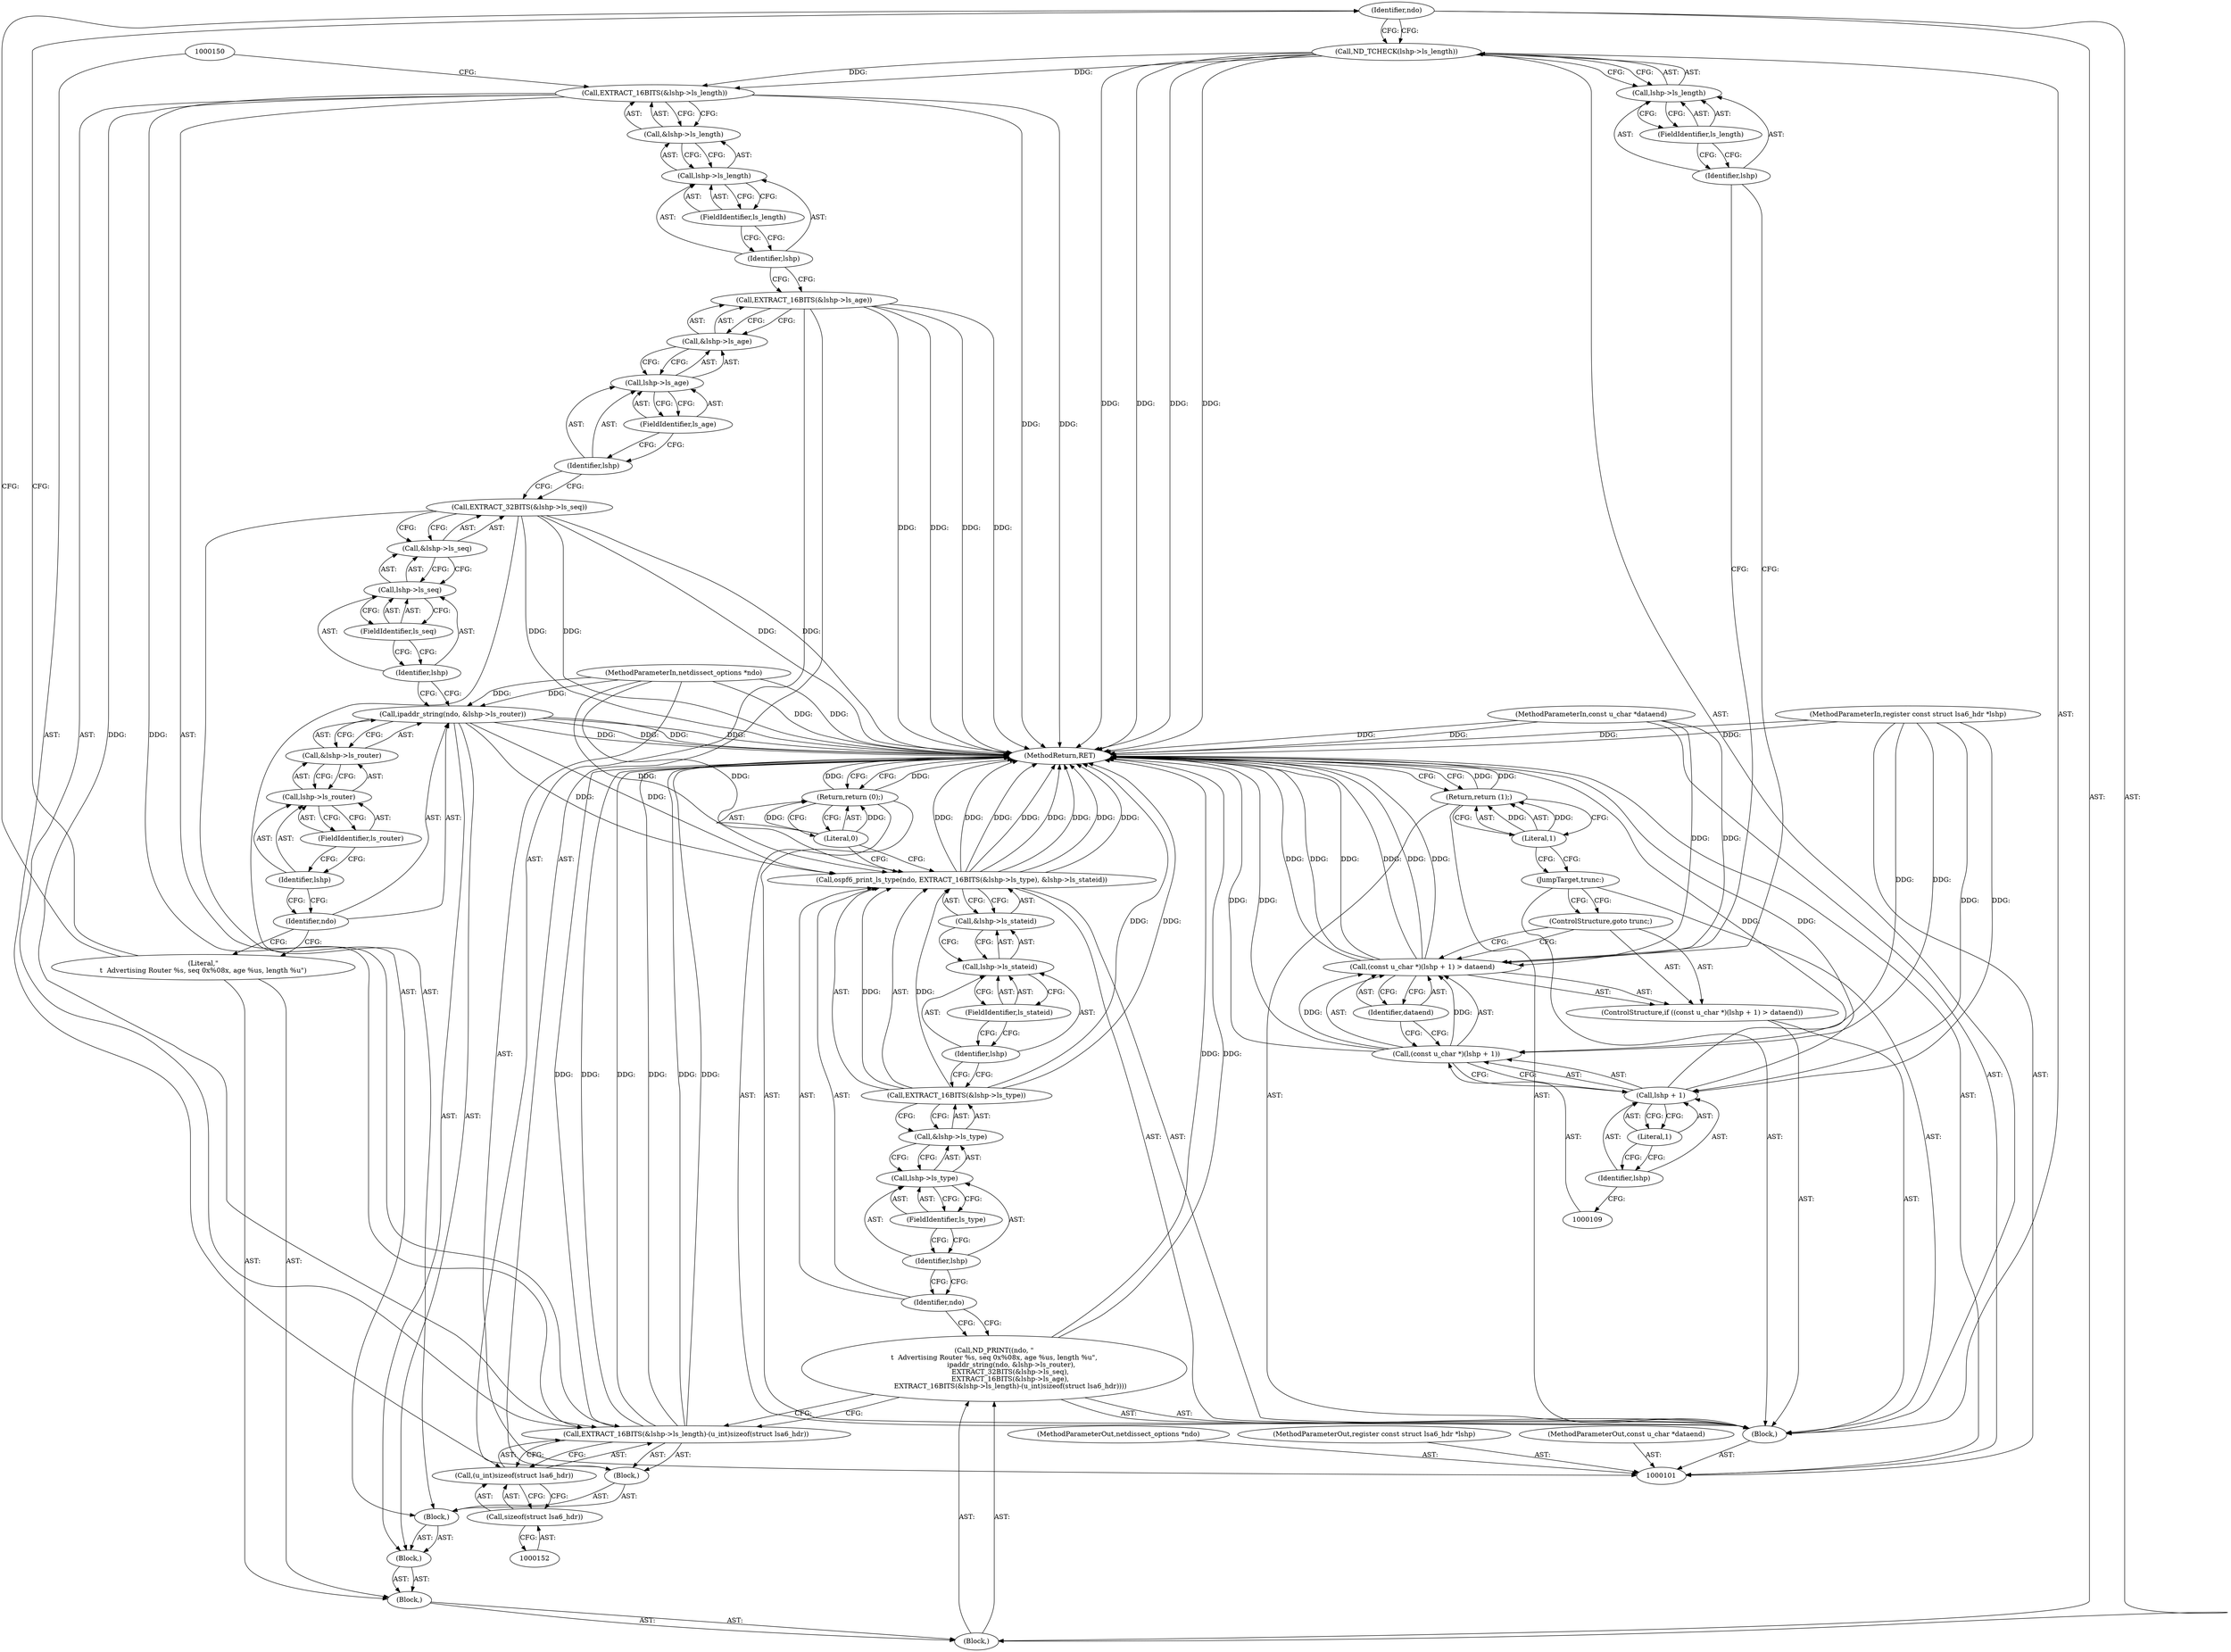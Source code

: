 digraph "0_tcpdump_e01c9bf76740802025c9328901b55ee4a0c49ed6" {
"1000169" [label="(MethodReturn,RET)"];
"1000102" [label="(MethodParameterIn,netdissect_options *ndo)"];
"1000238" [label="(MethodParameterOut,netdissect_options *ndo)"];
"1000131" [label="(Block,)"];
"1000132" [label="(Call,EXTRACT_32BITS(&lshp->ls_seq))"];
"1000133" [label="(Call,&lshp->ls_seq)"];
"1000134" [label="(Call,lshp->ls_seq)"];
"1000135" [label="(Identifier,lshp)"];
"1000136" [label="(FieldIdentifier,ls_seq)"];
"1000137" [label="(Block,)"];
"1000138" [label="(Call,EXTRACT_16BITS(&lshp->ls_age))"];
"1000139" [label="(Call,&lshp->ls_age)"];
"1000140" [label="(Call,lshp->ls_age)"];
"1000141" [label="(Identifier,lshp)"];
"1000142" [label="(FieldIdentifier,ls_age)"];
"1000143" [label="(Call,EXTRACT_16BITS(&lshp->ls_length)-(u_int)sizeof(struct lsa6_hdr))"];
"1000144" [label="(Call,EXTRACT_16BITS(&lshp->ls_length))"];
"1000145" [label="(Call,&lshp->ls_length)"];
"1000146" [label="(Call,lshp->ls_length)"];
"1000147" [label="(Identifier,lshp)"];
"1000148" [label="(FieldIdentifier,ls_length)"];
"1000149" [label="(Call,(u_int)sizeof(struct lsa6_hdr))"];
"1000151" [label="(Call,sizeof(struct lsa6_hdr))"];
"1000153" [label="(Call,ospf6_print_ls_type(ndo, EXTRACT_16BITS(&lshp->ls_type), &lshp->ls_stateid))"];
"1000154" [label="(Identifier,ndo)"];
"1000155" [label="(Call,EXTRACT_16BITS(&lshp->ls_type))"];
"1000156" [label="(Call,&lshp->ls_type)"];
"1000157" [label="(Call,lshp->ls_type)"];
"1000158" [label="(Identifier,lshp)"];
"1000159" [label="(FieldIdentifier,ls_type)"];
"1000160" [label="(Call,&lshp->ls_stateid)"];
"1000161" [label="(Call,lshp->ls_stateid)"];
"1000162" [label="(Identifier,lshp)"];
"1000163" [label="(FieldIdentifier,ls_stateid)"];
"1000164" [label="(Return,return (0);)"];
"1000165" [label="(Literal,0)"];
"1000166" [label="(JumpTarget,trunc:)"];
"1000167" [label="(Return,return (1);)"];
"1000168" [label="(Literal,1)"];
"1000103" [label="(MethodParameterIn,register const struct lsa6_hdr *lshp)"];
"1000239" [label="(MethodParameterOut,register const struct lsa6_hdr *lshp)"];
"1000104" [label="(MethodParameterIn,const u_char *dataend)"];
"1000240" [label="(MethodParameterOut,const u_char *dataend)"];
"1000105" [label="(Block,)"];
"1000106" [label="(ControlStructure,if ((const u_char *)(lshp + 1) > dataend))"];
"1000110" [label="(Call,lshp + 1)"];
"1000111" [label="(Identifier,lshp)"];
"1000112" [label="(Literal,1)"];
"1000113" [label="(Identifier,dataend)"];
"1000107" [label="(Call,(const u_char *)(lshp + 1) > dataend)"];
"1000108" [label="(Call,(const u_char *)(lshp + 1))"];
"1000114" [label="(ControlStructure,goto trunc;)"];
"1000115" [label="(Call,ND_TCHECK(lshp->ls_length))"];
"1000116" [label="(Call,lshp->ls_length)"];
"1000117" [label="(Identifier,lshp)"];
"1000118" [label="(FieldIdentifier,ls_length)"];
"1000120" [label="(Block,)"];
"1000121" [label="(Identifier,ndo)"];
"1000122" [label="(Block,)"];
"1000123" [label="(Literal,\"\n\t  Advertising Router %s, seq 0x%08x, age %us, length %u\")"];
"1000119" [label="(Call,ND_PRINT((ndo, \"\n\t  Advertising Router %s, seq 0x%08x, age %us, length %u\",\n                ipaddr_string(ndo, &lshp->ls_router),\n               EXTRACT_32BITS(&lshp->ls_seq),\n               EXTRACT_16BITS(&lshp->ls_age),\n               EXTRACT_16BITS(&lshp->ls_length)-(u_int)sizeof(struct lsa6_hdr))))"];
"1000124" [label="(Block,)"];
"1000125" [label="(Call,ipaddr_string(ndo, &lshp->ls_router))"];
"1000126" [label="(Identifier,ndo)"];
"1000127" [label="(Call,&lshp->ls_router)"];
"1000128" [label="(Call,lshp->ls_router)"];
"1000129" [label="(Identifier,lshp)"];
"1000130" [label="(FieldIdentifier,ls_router)"];
"1000169" -> "1000101"  [label="AST: "];
"1000169" -> "1000164"  [label="CFG: "];
"1000169" -> "1000167"  [label="CFG: "];
"1000125" -> "1000169"  [label="DDG: "];
"1000125" -> "1000169"  [label="DDG: "];
"1000107" -> "1000169"  [label="DDG: "];
"1000107" -> "1000169"  [label="DDG: "];
"1000107" -> "1000169"  [label="DDG: "];
"1000104" -> "1000169"  [label="DDG: "];
"1000153" -> "1000169"  [label="DDG: "];
"1000153" -> "1000169"  [label="DDG: "];
"1000153" -> "1000169"  [label="DDG: "];
"1000153" -> "1000169"  [label="DDG: "];
"1000115" -> "1000169"  [label="DDG: "];
"1000115" -> "1000169"  [label="DDG: "];
"1000143" -> "1000169"  [label="DDG: "];
"1000143" -> "1000169"  [label="DDG: "];
"1000143" -> "1000169"  [label="DDG: "];
"1000119" -> "1000169"  [label="DDG: "];
"1000132" -> "1000169"  [label="DDG: "];
"1000132" -> "1000169"  [label="DDG: "];
"1000138" -> "1000169"  [label="DDG: "];
"1000138" -> "1000169"  [label="DDG: "];
"1000103" -> "1000169"  [label="DDG: "];
"1000102" -> "1000169"  [label="DDG: "];
"1000108" -> "1000169"  [label="DDG: "];
"1000144" -> "1000169"  [label="DDG: "];
"1000155" -> "1000169"  [label="DDG: "];
"1000110" -> "1000169"  [label="DDG: "];
"1000164" -> "1000169"  [label="DDG: "];
"1000167" -> "1000169"  [label="DDG: "];
"1000102" -> "1000101"  [label="AST: "];
"1000102" -> "1000169"  [label="DDG: "];
"1000102" -> "1000125"  [label="DDG: "];
"1000102" -> "1000153"  [label="DDG: "];
"1000238" -> "1000101"  [label="AST: "];
"1000131" -> "1000124"  [label="AST: "];
"1000132" -> "1000131"  [label="AST: "];
"1000137" -> "1000131"  [label="AST: "];
"1000132" -> "1000131"  [label="AST: "];
"1000132" -> "1000133"  [label="CFG: "];
"1000133" -> "1000132"  [label="AST: "];
"1000141" -> "1000132"  [label="CFG: "];
"1000132" -> "1000169"  [label="DDG: "];
"1000132" -> "1000169"  [label="DDG: "];
"1000133" -> "1000132"  [label="AST: "];
"1000133" -> "1000134"  [label="CFG: "];
"1000134" -> "1000133"  [label="AST: "];
"1000132" -> "1000133"  [label="CFG: "];
"1000134" -> "1000133"  [label="AST: "];
"1000134" -> "1000136"  [label="CFG: "];
"1000135" -> "1000134"  [label="AST: "];
"1000136" -> "1000134"  [label="AST: "];
"1000133" -> "1000134"  [label="CFG: "];
"1000135" -> "1000134"  [label="AST: "];
"1000135" -> "1000125"  [label="CFG: "];
"1000136" -> "1000135"  [label="CFG: "];
"1000136" -> "1000134"  [label="AST: "];
"1000136" -> "1000135"  [label="CFG: "];
"1000134" -> "1000136"  [label="CFG: "];
"1000137" -> "1000131"  [label="AST: "];
"1000138" -> "1000137"  [label="AST: "];
"1000143" -> "1000137"  [label="AST: "];
"1000138" -> "1000137"  [label="AST: "];
"1000138" -> "1000139"  [label="CFG: "];
"1000139" -> "1000138"  [label="AST: "];
"1000147" -> "1000138"  [label="CFG: "];
"1000138" -> "1000169"  [label="DDG: "];
"1000138" -> "1000169"  [label="DDG: "];
"1000139" -> "1000138"  [label="AST: "];
"1000139" -> "1000140"  [label="CFG: "];
"1000140" -> "1000139"  [label="AST: "];
"1000138" -> "1000139"  [label="CFG: "];
"1000140" -> "1000139"  [label="AST: "];
"1000140" -> "1000142"  [label="CFG: "];
"1000141" -> "1000140"  [label="AST: "];
"1000142" -> "1000140"  [label="AST: "];
"1000139" -> "1000140"  [label="CFG: "];
"1000141" -> "1000140"  [label="AST: "];
"1000141" -> "1000132"  [label="CFG: "];
"1000142" -> "1000141"  [label="CFG: "];
"1000142" -> "1000140"  [label="AST: "];
"1000142" -> "1000141"  [label="CFG: "];
"1000140" -> "1000142"  [label="CFG: "];
"1000143" -> "1000137"  [label="AST: "];
"1000143" -> "1000149"  [label="CFG: "];
"1000144" -> "1000143"  [label="AST: "];
"1000149" -> "1000143"  [label="AST: "];
"1000119" -> "1000143"  [label="CFG: "];
"1000143" -> "1000169"  [label="DDG: "];
"1000143" -> "1000169"  [label="DDG: "];
"1000143" -> "1000169"  [label="DDG: "];
"1000144" -> "1000143"  [label="DDG: "];
"1000144" -> "1000143"  [label="AST: "];
"1000144" -> "1000145"  [label="CFG: "];
"1000145" -> "1000144"  [label="AST: "];
"1000150" -> "1000144"  [label="CFG: "];
"1000144" -> "1000169"  [label="DDG: "];
"1000144" -> "1000143"  [label="DDG: "];
"1000115" -> "1000144"  [label="DDG: "];
"1000145" -> "1000144"  [label="AST: "];
"1000145" -> "1000146"  [label="CFG: "];
"1000146" -> "1000145"  [label="AST: "];
"1000144" -> "1000145"  [label="CFG: "];
"1000146" -> "1000145"  [label="AST: "];
"1000146" -> "1000148"  [label="CFG: "];
"1000147" -> "1000146"  [label="AST: "];
"1000148" -> "1000146"  [label="AST: "];
"1000145" -> "1000146"  [label="CFG: "];
"1000147" -> "1000146"  [label="AST: "];
"1000147" -> "1000138"  [label="CFG: "];
"1000148" -> "1000147"  [label="CFG: "];
"1000148" -> "1000146"  [label="AST: "];
"1000148" -> "1000147"  [label="CFG: "];
"1000146" -> "1000148"  [label="CFG: "];
"1000149" -> "1000143"  [label="AST: "];
"1000149" -> "1000151"  [label="CFG: "];
"1000150" -> "1000149"  [label="AST: "];
"1000151" -> "1000149"  [label="AST: "];
"1000143" -> "1000149"  [label="CFG: "];
"1000151" -> "1000149"  [label="AST: "];
"1000151" -> "1000152"  [label="CFG: "];
"1000152" -> "1000151"  [label="AST: "];
"1000149" -> "1000151"  [label="CFG: "];
"1000153" -> "1000105"  [label="AST: "];
"1000153" -> "1000160"  [label="CFG: "];
"1000154" -> "1000153"  [label="AST: "];
"1000155" -> "1000153"  [label="AST: "];
"1000160" -> "1000153"  [label="AST: "];
"1000165" -> "1000153"  [label="CFG: "];
"1000153" -> "1000169"  [label="DDG: "];
"1000153" -> "1000169"  [label="DDG: "];
"1000153" -> "1000169"  [label="DDG: "];
"1000153" -> "1000169"  [label="DDG: "];
"1000125" -> "1000153"  [label="DDG: "];
"1000102" -> "1000153"  [label="DDG: "];
"1000155" -> "1000153"  [label="DDG: "];
"1000154" -> "1000153"  [label="AST: "];
"1000154" -> "1000119"  [label="CFG: "];
"1000158" -> "1000154"  [label="CFG: "];
"1000155" -> "1000153"  [label="AST: "];
"1000155" -> "1000156"  [label="CFG: "];
"1000156" -> "1000155"  [label="AST: "];
"1000162" -> "1000155"  [label="CFG: "];
"1000155" -> "1000169"  [label="DDG: "];
"1000155" -> "1000153"  [label="DDG: "];
"1000156" -> "1000155"  [label="AST: "];
"1000156" -> "1000157"  [label="CFG: "];
"1000157" -> "1000156"  [label="AST: "];
"1000155" -> "1000156"  [label="CFG: "];
"1000157" -> "1000156"  [label="AST: "];
"1000157" -> "1000159"  [label="CFG: "];
"1000158" -> "1000157"  [label="AST: "];
"1000159" -> "1000157"  [label="AST: "];
"1000156" -> "1000157"  [label="CFG: "];
"1000158" -> "1000157"  [label="AST: "];
"1000158" -> "1000154"  [label="CFG: "];
"1000159" -> "1000158"  [label="CFG: "];
"1000159" -> "1000157"  [label="AST: "];
"1000159" -> "1000158"  [label="CFG: "];
"1000157" -> "1000159"  [label="CFG: "];
"1000160" -> "1000153"  [label="AST: "];
"1000160" -> "1000161"  [label="CFG: "];
"1000161" -> "1000160"  [label="AST: "];
"1000153" -> "1000160"  [label="CFG: "];
"1000161" -> "1000160"  [label="AST: "];
"1000161" -> "1000163"  [label="CFG: "];
"1000162" -> "1000161"  [label="AST: "];
"1000163" -> "1000161"  [label="AST: "];
"1000160" -> "1000161"  [label="CFG: "];
"1000162" -> "1000161"  [label="AST: "];
"1000162" -> "1000155"  [label="CFG: "];
"1000163" -> "1000162"  [label="CFG: "];
"1000163" -> "1000161"  [label="AST: "];
"1000163" -> "1000162"  [label="CFG: "];
"1000161" -> "1000163"  [label="CFG: "];
"1000164" -> "1000105"  [label="AST: "];
"1000164" -> "1000165"  [label="CFG: "];
"1000165" -> "1000164"  [label="AST: "];
"1000169" -> "1000164"  [label="CFG: "];
"1000164" -> "1000169"  [label="DDG: "];
"1000165" -> "1000164"  [label="DDG: "];
"1000165" -> "1000164"  [label="AST: "];
"1000165" -> "1000153"  [label="CFG: "];
"1000164" -> "1000165"  [label="CFG: "];
"1000165" -> "1000164"  [label="DDG: "];
"1000166" -> "1000105"  [label="AST: "];
"1000166" -> "1000114"  [label="CFG: "];
"1000168" -> "1000166"  [label="CFG: "];
"1000167" -> "1000105"  [label="AST: "];
"1000167" -> "1000168"  [label="CFG: "];
"1000168" -> "1000167"  [label="AST: "];
"1000169" -> "1000167"  [label="CFG: "];
"1000167" -> "1000169"  [label="DDG: "];
"1000168" -> "1000167"  [label="DDG: "];
"1000168" -> "1000167"  [label="AST: "];
"1000168" -> "1000166"  [label="CFG: "];
"1000167" -> "1000168"  [label="CFG: "];
"1000168" -> "1000167"  [label="DDG: "];
"1000103" -> "1000101"  [label="AST: "];
"1000103" -> "1000169"  [label="DDG: "];
"1000103" -> "1000108"  [label="DDG: "];
"1000103" -> "1000110"  [label="DDG: "];
"1000239" -> "1000101"  [label="AST: "];
"1000104" -> "1000101"  [label="AST: "];
"1000104" -> "1000169"  [label="DDG: "];
"1000104" -> "1000107"  [label="DDG: "];
"1000240" -> "1000101"  [label="AST: "];
"1000105" -> "1000101"  [label="AST: "];
"1000106" -> "1000105"  [label="AST: "];
"1000115" -> "1000105"  [label="AST: "];
"1000119" -> "1000105"  [label="AST: "];
"1000153" -> "1000105"  [label="AST: "];
"1000164" -> "1000105"  [label="AST: "];
"1000166" -> "1000105"  [label="AST: "];
"1000167" -> "1000105"  [label="AST: "];
"1000106" -> "1000105"  [label="AST: "];
"1000107" -> "1000106"  [label="AST: "];
"1000114" -> "1000106"  [label="AST: "];
"1000110" -> "1000108"  [label="AST: "];
"1000110" -> "1000112"  [label="CFG: "];
"1000111" -> "1000110"  [label="AST: "];
"1000112" -> "1000110"  [label="AST: "];
"1000108" -> "1000110"  [label="CFG: "];
"1000110" -> "1000169"  [label="DDG: "];
"1000103" -> "1000110"  [label="DDG: "];
"1000111" -> "1000110"  [label="AST: "];
"1000111" -> "1000109"  [label="CFG: "];
"1000112" -> "1000111"  [label="CFG: "];
"1000112" -> "1000110"  [label="AST: "];
"1000112" -> "1000111"  [label="CFG: "];
"1000110" -> "1000112"  [label="CFG: "];
"1000113" -> "1000107"  [label="AST: "];
"1000113" -> "1000108"  [label="CFG: "];
"1000107" -> "1000113"  [label="CFG: "];
"1000107" -> "1000106"  [label="AST: "];
"1000107" -> "1000113"  [label="CFG: "];
"1000108" -> "1000107"  [label="AST: "];
"1000113" -> "1000107"  [label="AST: "];
"1000114" -> "1000107"  [label="CFG: "];
"1000117" -> "1000107"  [label="CFG: "];
"1000107" -> "1000169"  [label="DDG: "];
"1000107" -> "1000169"  [label="DDG: "];
"1000107" -> "1000169"  [label="DDG: "];
"1000108" -> "1000107"  [label="DDG: "];
"1000104" -> "1000107"  [label="DDG: "];
"1000108" -> "1000107"  [label="AST: "];
"1000108" -> "1000110"  [label="CFG: "];
"1000109" -> "1000108"  [label="AST: "];
"1000110" -> "1000108"  [label="AST: "];
"1000113" -> "1000108"  [label="CFG: "];
"1000108" -> "1000169"  [label="DDG: "];
"1000108" -> "1000107"  [label="DDG: "];
"1000103" -> "1000108"  [label="DDG: "];
"1000114" -> "1000106"  [label="AST: "];
"1000114" -> "1000107"  [label="CFG: "];
"1000166" -> "1000114"  [label="CFG: "];
"1000115" -> "1000105"  [label="AST: "];
"1000115" -> "1000116"  [label="CFG: "];
"1000116" -> "1000115"  [label="AST: "];
"1000121" -> "1000115"  [label="CFG: "];
"1000115" -> "1000169"  [label="DDG: "];
"1000115" -> "1000169"  [label="DDG: "];
"1000115" -> "1000144"  [label="DDG: "];
"1000116" -> "1000115"  [label="AST: "];
"1000116" -> "1000118"  [label="CFG: "];
"1000117" -> "1000116"  [label="AST: "];
"1000118" -> "1000116"  [label="AST: "];
"1000115" -> "1000116"  [label="CFG: "];
"1000117" -> "1000116"  [label="AST: "];
"1000117" -> "1000107"  [label="CFG: "];
"1000118" -> "1000117"  [label="CFG: "];
"1000118" -> "1000116"  [label="AST: "];
"1000118" -> "1000117"  [label="CFG: "];
"1000116" -> "1000118"  [label="CFG: "];
"1000120" -> "1000119"  [label="AST: "];
"1000121" -> "1000120"  [label="AST: "];
"1000122" -> "1000120"  [label="AST: "];
"1000121" -> "1000120"  [label="AST: "];
"1000121" -> "1000115"  [label="CFG: "];
"1000123" -> "1000121"  [label="CFG: "];
"1000122" -> "1000120"  [label="AST: "];
"1000123" -> "1000122"  [label="AST: "];
"1000124" -> "1000122"  [label="AST: "];
"1000123" -> "1000122"  [label="AST: "];
"1000123" -> "1000121"  [label="CFG: "];
"1000126" -> "1000123"  [label="CFG: "];
"1000119" -> "1000105"  [label="AST: "];
"1000119" -> "1000143"  [label="CFG: "];
"1000120" -> "1000119"  [label="AST: "];
"1000154" -> "1000119"  [label="CFG: "];
"1000119" -> "1000169"  [label="DDG: "];
"1000124" -> "1000122"  [label="AST: "];
"1000125" -> "1000124"  [label="AST: "];
"1000131" -> "1000124"  [label="AST: "];
"1000125" -> "1000124"  [label="AST: "];
"1000125" -> "1000127"  [label="CFG: "];
"1000126" -> "1000125"  [label="AST: "];
"1000127" -> "1000125"  [label="AST: "];
"1000135" -> "1000125"  [label="CFG: "];
"1000125" -> "1000169"  [label="DDG: "];
"1000125" -> "1000169"  [label="DDG: "];
"1000102" -> "1000125"  [label="DDG: "];
"1000125" -> "1000153"  [label="DDG: "];
"1000126" -> "1000125"  [label="AST: "];
"1000126" -> "1000123"  [label="CFG: "];
"1000129" -> "1000126"  [label="CFG: "];
"1000127" -> "1000125"  [label="AST: "];
"1000127" -> "1000128"  [label="CFG: "];
"1000128" -> "1000127"  [label="AST: "];
"1000125" -> "1000127"  [label="CFG: "];
"1000128" -> "1000127"  [label="AST: "];
"1000128" -> "1000130"  [label="CFG: "];
"1000129" -> "1000128"  [label="AST: "];
"1000130" -> "1000128"  [label="AST: "];
"1000127" -> "1000128"  [label="CFG: "];
"1000129" -> "1000128"  [label="AST: "];
"1000129" -> "1000126"  [label="CFG: "];
"1000130" -> "1000129"  [label="CFG: "];
"1000130" -> "1000128"  [label="AST: "];
"1000130" -> "1000129"  [label="CFG: "];
"1000128" -> "1000130"  [label="CFG: "];
}
